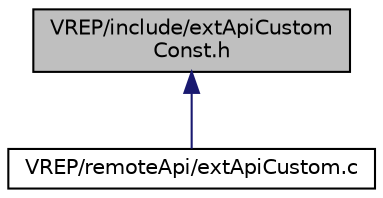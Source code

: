 digraph "VREP/include/extApiCustomConst.h"
{
  edge [fontname="Helvetica",fontsize="10",labelfontname="Helvetica",labelfontsize="10"];
  node [fontname="Helvetica",fontsize="10",shape=record];
  Node1 [label="VREP/include/extApiCustom\lConst.h",height=0.2,width=0.4,color="black", fillcolor="grey75", style="filled" fontcolor="black"];
  Node1 -> Node2 [dir="back",color="midnightblue",fontsize="10",style="solid",fontname="Helvetica"];
  Node2 [label="VREP/remoteApi/extApiCustom.c",height=0.2,width=0.4,color="black", fillcolor="white", style="filled",URL="$ext_api_custom_8c.html"];
}
